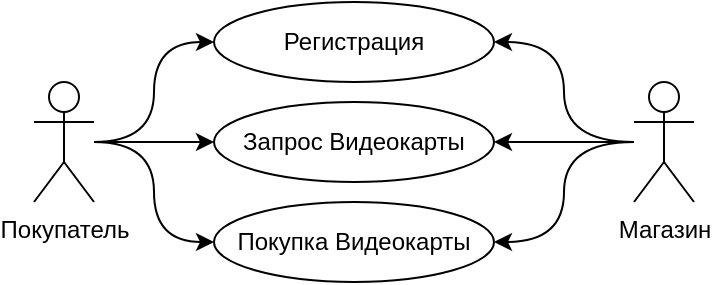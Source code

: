 <mxfile version="12.9.6" type="device"><diagram id="mhZfDhrlYW9eLoNa41Mx" name="Page-1"><mxGraphModel dx="1422" dy="789" grid="1" gridSize="10" guides="1" tooltips="1" connect="1" arrows="1" fold="1" page="1" pageScale="1" pageWidth="827" pageHeight="1169" math="0" shadow="0"><root><mxCell id="0"/><mxCell id="1" parent="0"/><mxCell id="zaEqqSsoRHTS53OMGmyo-17" style="edgeStyle=orthogonalEdgeStyle;orthogonalLoop=1;jettySize=auto;html=1;startArrow=none;startFill=0;rounded=0;elbow=vertical;curved=1;" edge="1" parent="1" source="zaEqqSsoRHTS53OMGmyo-1" target="zaEqqSsoRHTS53OMGmyo-12"><mxGeometry relative="1" as="geometry"/></mxCell><mxCell id="zaEqqSsoRHTS53OMGmyo-18" style="edgeStyle=orthogonalEdgeStyle;orthogonalLoop=1;jettySize=auto;html=1;entryX=0;entryY=0.5;entryDx=0;entryDy=0;startArrow=none;startFill=0;rounded=0;elbow=vertical;curved=1;" edge="1" parent="1" source="zaEqqSsoRHTS53OMGmyo-1" target="zaEqqSsoRHTS53OMGmyo-13"><mxGeometry relative="1" as="geometry"/></mxCell><mxCell id="zaEqqSsoRHTS53OMGmyo-19" style="edgeStyle=orthogonalEdgeStyle;orthogonalLoop=1;jettySize=auto;html=1;entryX=0;entryY=0.5;entryDx=0;entryDy=0;startArrow=none;startFill=0;rounded=0;elbow=vertical;curved=1;" edge="1" parent="1" source="zaEqqSsoRHTS53OMGmyo-1" target="zaEqqSsoRHTS53OMGmyo-14"><mxGeometry relative="1" as="geometry"/></mxCell><mxCell id="zaEqqSsoRHTS53OMGmyo-1" value="Покупатель" style="shape=umlActor;verticalLabelPosition=bottom;labelBackgroundColor=#ffffff;verticalAlign=top;html=1;" vertex="1" parent="1"><mxGeometry x="249" y="555" width="30" height="60" as="geometry"/></mxCell><mxCell id="zaEqqSsoRHTS53OMGmyo-12" value="Регистрация" style="ellipse;whiteSpace=wrap;html=1;" vertex="1" parent="1"><mxGeometry x="339" y="515" width="140" height="40" as="geometry"/></mxCell><mxCell id="zaEqqSsoRHTS53OMGmyo-13" value="Запрос Видеокарты" style="ellipse;whiteSpace=wrap;html=1;" vertex="1" parent="1"><mxGeometry x="339" y="565" width="140" height="40" as="geometry"/></mxCell><mxCell id="zaEqqSsoRHTS53OMGmyo-14" value="Покупка Видеокарты" style="ellipse;whiteSpace=wrap;html=1;" vertex="1" parent="1"><mxGeometry x="339" y="615" width="140" height="40" as="geometry"/></mxCell><mxCell id="zaEqqSsoRHTS53OMGmyo-20" style="edgeStyle=orthogonalEdgeStyle;orthogonalLoop=1;jettySize=auto;html=1;startArrow=none;startFill=0;rounded=0;elbow=vertical;curved=1;" edge="1" parent="1" source="zaEqqSsoRHTS53OMGmyo-16" target="zaEqqSsoRHTS53OMGmyo-12"><mxGeometry relative="1" as="geometry"/></mxCell><mxCell id="zaEqqSsoRHTS53OMGmyo-21" style="edgeStyle=orthogonalEdgeStyle;orthogonalLoop=1;jettySize=auto;html=1;entryX=1;entryY=0.5;entryDx=0;entryDy=0;startArrow=none;startFill=0;rounded=0;elbow=vertical;curved=1;" edge="1" parent="1" source="zaEqqSsoRHTS53OMGmyo-16" target="zaEqqSsoRHTS53OMGmyo-13"><mxGeometry relative="1" as="geometry"/></mxCell><mxCell id="zaEqqSsoRHTS53OMGmyo-22" style="edgeStyle=orthogonalEdgeStyle;orthogonalLoop=1;jettySize=auto;html=1;entryX=1;entryY=0.5;entryDx=0;entryDy=0;startArrow=none;startFill=0;rounded=0;elbow=vertical;curved=1;" edge="1" parent="1" source="zaEqqSsoRHTS53OMGmyo-16" target="zaEqqSsoRHTS53OMGmyo-14"><mxGeometry relative="1" as="geometry"/></mxCell><mxCell id="zaEqqSsoRHTS53OMGmyo-16" value="Магазин" style="shape=umlActor;verticalLabelPosition=bottom;labelBackgroundColor=#ffffff;verticalAlign=top;html=1;" vertex="1" parent="1"><mxGeometry x="549" y="555" width="30" height="60" as="geometry"/></mxCell></root></mxGraphModel></diagram></mxfile>